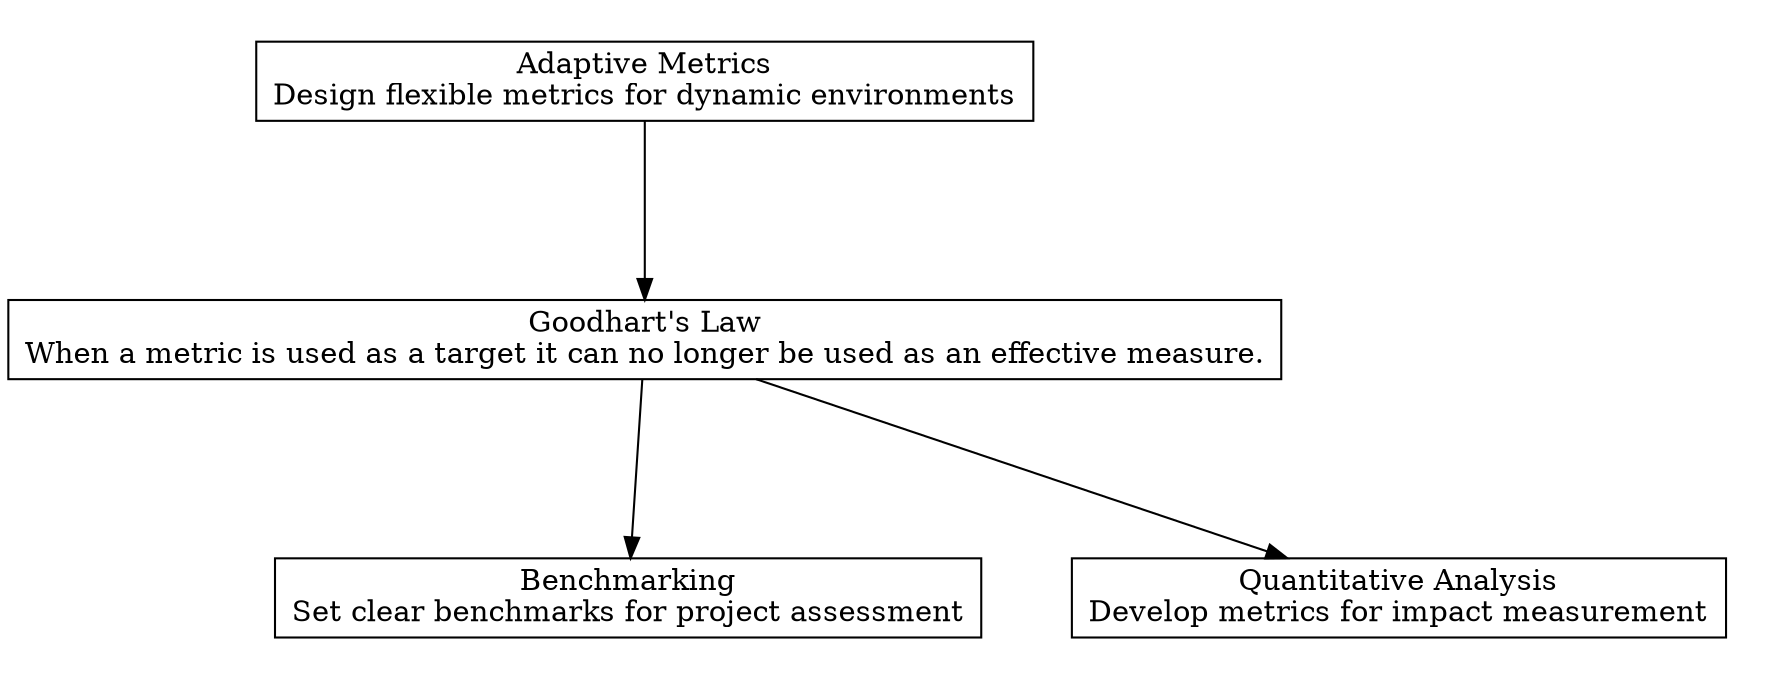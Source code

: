digraph "" {
	graph [nodesep=0.6,
		rankdir=TB,
		ranksep=1.2
	];
	node [label="\N",
		shape=box
	];
	subgraph cluster_predecessors {
		graph [rank=max,
			style=invis
		];
		"Adaptive Metrics"	[label="Adaptive Metrics\nDesign flexible metrics for dynamic environments"];
	}
	subgraph cluster_descendants {
		graph [rank=min,
			style=invis
		];
		"Quantitative Analysis"	[label="Quantitative Analysis\nDevelop metrics for impact measurement"];
		Benchmarking	[label="Benchmarking\nSet clear benchmarks for project assessment"];
	}
	"Goodhart's Law"	[label="Goodhart's Law\nWhen a metric is used as a target it can no longer be used as an effective measure.\n"];
	"Goodhart's Law" -> "Quantitative Analysis";
	"Goodhart's Law" -> Benchmarking;
	"Adaptive Metrics" -> "Goodhart's Law";
}

